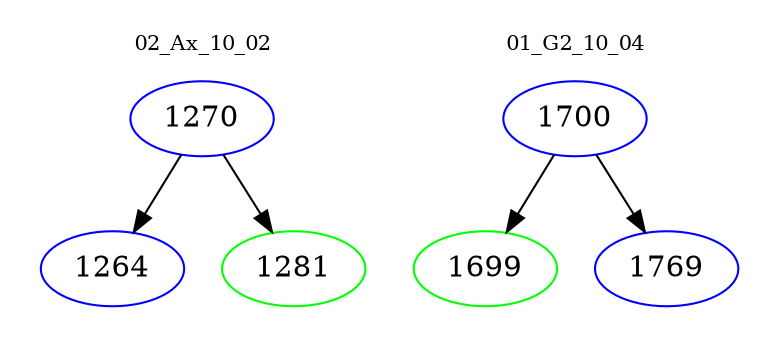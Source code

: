 digraph{
subgraph cluster_0 {
color = white
label = "02_Ax_10_02";
fontsize=10;
T0_1270 [label="1270", color="blue"]
T0_1270 -> T0_1264 [color="black"]
T0_1264 [label="1264", color="blue"]
T0_1270 -> T0_1281 [color="black"]
T0_1281 [label="1281", color="green"]
}
subgraph cluster_1 {
color = white
label = "01_G2_10_04";
fontsize=10;
T1_1700 [label="1700", color="blue"]
T1_1700 -> T1_1699 [color="black"]
T1_1699 [label="1699", color="green"]
T1_1700 -> T1_1769 [color="black"]
T1_1769 [label="1769", color="blue"]
}
}
